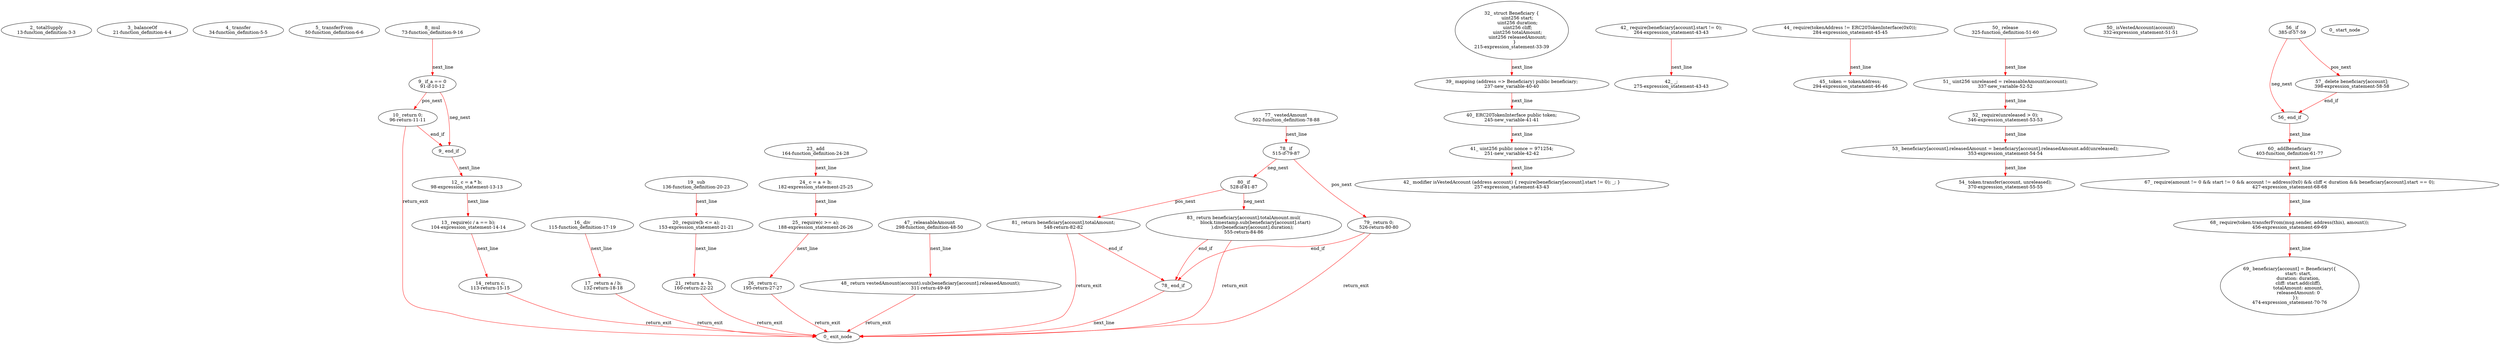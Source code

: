 digraph  {
13 [label="2_ totalSupply\n13-function_definition-3-3", type_label=function_definition];
21 [label="3_ balanceOf\n21-function_definition-4-4", type_label=function_definition];
34 [label="4_ transfer\n34-function_definition-5-5", type_label=function_definition];
50 [label="5_ transferFrom\n50-function_definition-6-6", type_label=function_definition];
73 [label="8_ mul\n73-function_definition-9-16", type_label=function_definition];
91 [label="9_ if_a == 0\n91-if-10-12", type_label=if];
672 [label="9_ end_if", type_label=end_if];
96 [label="10_ return 0;\n96-return-11-11", type_label=return];
98 [label="12_ c = a * b;\n98-expression_statement-13-13", type_label=expression_statement];
104 [label="13_ require(c / a == b);\n104-expression_statement-14-14", type_label=expression_statement];
113 [label="14_ return c;\n113-return-15-15", type_label=return];
115 [label="16_ div\n115-function_definition-17-19", type_label=function_definition];
132 [label="17_ return a / b;\n132-return-18-18", type_label=return];
136 [label="19_ sub\n136-function_definition-20-23", type_label=function_definition];
153 [label="20_ require(b <= a);\n153-expression_statement-21-21", type_label=expression_statement];
160 [label="21_ return a - b;\n160-return-22-22", type_label=return];
164 [label="23_ add\n164-function_definition-24-28", type_label=function_definition];
182 [label="24_ c = a + b;\n182-expression_statement-25-25", type_label=expression_statement];
188 [label="25_ require(c >= a);\n188-expression_statement-26-26", type_label=expression_statement];
195 [label="26_ return c;\n195-return-27-27", type_label=return];
215 [label="32_ struct Beneficiary {\n        uint256 start;\n        uint256 duration;\n        uint256 cliff;\n        uint256 totalAmount;\n        uint256 releasedAmount;\n    }\n215-expression_statement-33-39", type_label=expression_statement];
237 [label="39_ mapping (address => Beneficiary) public beneficiary;\n237-new_variable-40-40", type_label=new_variable];
245 [label="40_ ERC20TokenInterface public token;\n245-new_variable-41-41", type_label=new_variable];
251 [label="41_ uint256 public nonce = 971254;\n251-new_variable-42-42", type_label=new_variable];
257 [label="42_ modifier isVestedAccount (address account) { require(beneficiary[account].start != 0); _; }\n257-expression_statement-43-43", type_label=expression_statement];
264 [label="42_ require(beneficiary[account].start != 0);\n264-expression_statement-43-43", type_label=expression_statement];
275 [label="42_ _;\n275-expression_statement-43-43", type_label=expression_statement];
284 [label="44_ require(tokenAddress != ERC20TokenInterface(0x0));\n284-expression_statement-45-45", type_label=expression_statement];
294 [label="45_ token = tokenAddress;\n294-expression_statement-46-46", type_label=expression_statement];
298 [label="47_ releasableAmount\n298-function_definition-48-50", type_label=function_definition];
311 [label="48_ return vestedAmount(account).sub(beneficiary[account].releasedAmount);\n311-return-49-49", type_label=return];
325 [label="50_ release\n325-function_definition-51-60", type_label=function_definition];
332 [label="50_ isVestedAccount(account)\n332-expression_statement-51-51", type_label=expression_statement];
337 [label="51_ uint256 unreleased = releasableAmount(account);\n337-new_variable-52-52", type_label=new_variable];
346 [label="52_ require(unreleased > 0);\n346-expression_statement-53-53", type_label=expression_statement];
353 [label="53_ beneficiary[account].releasedAmount = beneficiary[account].releasedAmount.add(unreleased);\n353-expression_statement-54-54", type_label=expression_statement];
370 [label="54_ token.transfer(account, unreleased);\n370-expression_statement-55-55", type_label=expression_statement];
385 [label="56_ if\n385-if-57-59", type_label=if];
966 [label="56_ end_if", type_label=end_if];
398 [label="57_ delete beneficiary[account];\n398-expression_statement-58-58", type_label=expression_statement];
403 [label="60_ addBeneficiary\n403-function_definition-61-77", type_label=function_definition];
427 [label="67_ require(amount != 0 && start != 0 && account != address(0x0) && cliff < duration && beneficiary[account].start == 0);\n427-expression_statement-68-68", type_label=expression_statement];
456 [label="68_ require(token.transferFrom(msg.sender, address(this), amount));\n456-expression_statement-69-69", type_label=expression_statement];
474 [label="69_ beneficiary[account] = Beneficiary({\n            start: start,\n            duration: duration,\n            cliff: start.add(cliff),\n            totalAmount: amount,\n            releasedAmount: 0\n        });\n474-expression_statement-70-76", type_label=expression_statement];
502 [label="77_ vestedAmount\n502-function_definition-78-88", type_label=function_definition];
515 [label="78_ if\n515-if-79-87", type_label=if];
1096 [label="78_ end_if", type_label=end_if];
526 [label="79_ return 0;\n526-return-80-80", type_label=return];
528 [label="80_ if\n528-if-81-87", type_label=if];
548 [label="81_ return beneficiary[account].totalAmount;\n548-return-82-82", type_label=return];
555 [label="83_ return beneficiary[account].totalAmount.mul(\n                block.timestamp.sub(beneficiary[account].start)\n            ).div(beneficiary[account].duration);\n555-return-84-86", type_label=return];
1 [label="0_ start_node", type_label=start];
2 [label="0_ exit_node", type_label=exit];
73 -> 91  [color=red, controlflow_type=next_line, edge_type=CFG_edge, key=0, label=next_line];
91 -> 96  [color=red, controlflow_type=pos_next, edge_type=CFG_edge, key=0, label=pos_next];
91 -> 672  [color=red, controlflow_type=neg_next, edge_type=CFG_edge, key=0, label=neg_next];
672 -> 98  [color=red, controlflow_type=next_line, edge_type=CFG_edge, key=0, label=next_line];
96 -> 672  [color=red, controlflow_type=end_if, edge_type=CFG_edge, key=0, label=end_if];
96 -> 2  [color=red, controlflow_type=return_exit, edge_type=CFG_edge, key=0, label=return_exit];
98 -> 104  [color=red, controlflow_type=next_line, edge_type=CFG_edge, key=0, label=next_line];
104 -> 113  [color=red, controlflow_type=next_line, edge_type=CFG_edge, key=0, label=next_line];
113 -> 2  [color=red, controlflow_type=return_exit, edge_type=CFG_edge, key=0, label=return_exit];
115 -> 132  [color=red, controlflow_type=next_line, edge_type=CFG_edge, key=0, label=next_line];
132 -> 2  [color=red, controlflow_type=return_exit, edge_type=CFG_edge, key=0, label=return_exit];
136 -> 153  [color=red, controlflow_type=next_line, edge_type=CFG_edge, key=0, label=next_line];
153 -> 160  [color=red, controlflow_type=next_line, edge_type=CFG_edge, key=0, label=next_line];
160 -> 2  [color=red, controlflow_type=return_exit, edge_type=CFG_edge, key=0, label=return_exit];
164 -> 182  [color=red, controlflow_type=next_line, edge_type=CFG_edge, key=0, label=next_line];
182 -> 188  [color=red, controlflow_type=next_line, edge_type=CFG_edge, key=0, label=next_line];
188 -> 195  [color=red, controlflow_type=next_line, edge_type=CFG_edge, key=0, label=next_line];
195 -> 2  [color=red, controlflow_type=return_exit, edge_type=CFG_edge, key=0, label=return_exit];
215 -> 237  [color=red, controlflow_type=next_line, edge_type=CFG_edge, key=0, label=next_line];
237 -> 245  [color=red, controlflow_type=next_line, edge_type=CFG_edge, key=0, label=next_line];
245 -> 251  [color=red, controlflow_type=next_line, edge_type=CFG_edge, key=0, label=next_line];
251 -> 257  [color=red, controlflow_type=next_line, edge_type=CFG_edge, key=0, label=next_line];
264 -> 275  [color=red, controlflow_type=next_line, edge_type=CFG_edge, key=0, label=next_line];
284 -> 294  [color=red, controlflow_type=next_line, edge_type=CFG_edge, key=0, label=next_line];
298 -> 311  [color=red, controlflow_type=next_line, edge_type=CFG_edge, key=0, label=next_line];
311 -> 2  [color=red, controlflow_type=return_exit, edge_type=CFG_edge, key=0, label=return_exit];
325 -> 337  [color=red, controlflow_type=next_line, edge_type=CFG_edge, key=0, label=next_line];
337 -> 346  [color=red, controlflow_type=next_line, edge_type=CFG_edge, key=0, label=next_line];
346 -> 353  [color=red, controlflow_type=next_line, edge_type=CFG_edge, key=0, label=next_line];
353 -> 370  [color=red, controlflow_type=next_line, edge_type=CFG_edge, key=0, label=next_line];
385 -> 398  [color=red, controlflow_type=pos_next, edge_type=CFG_edge, key=0, label=pos_next];
385 -> 966  [color=red, controlflow_type=neg_next, edge_type=CFG_edge, key=0, label=neg_next];
966 -> 403  [color=red, controlflow_type=next_line, edge_type=CFG_edge, key=0, label=next_line];
398 -> 966  [color=red, controlflow_type=end_if, edge_type=CFG_edge, key=0, label=end_if];
403 -> 427  [color=red, controlflow_type=next_line, edge_type=CFG_edge, key=0, label=next_line];
427 -> 456  [color=red, controlflow_type=next_line, edge_type=CFG_edge, key=0, label=next_line];
456 -> 474  [color=red, controlflow_type=next_line, edge_type=CFG_edge, key=0, label=next_line];
502 -> 515  [color=red, controlflow_type=next_line, edge_type=CFG_edge, key=0, label=next_line];
515 -> 526  [color=red, controlflow_type=pos_next, edge_type=CFG_edge, key=0, label=pos_next];
515 -> 528  [color=red, controlflow_type=neg_next, edge_type=CFG_edge, key=0, label=neg_next];
1096 -> 2  [color=red, controlflow_type=next_line, edge_type=CFG_edge, key=0, label=next_line];
526 -> 1096  [color=red, controlflow_type=end_if, edge_type=CFG_edge, key=0, label=end_if];
526 -> 2  [color=red, controlflow_type=return_exit, edge_type=CFG_edge, key=0, label=return_exit];
528 -> 548  [color=red, controlflow_type=pos_next, edge_type=CFG_edge, key=0, label=pos_next];
528 -> 555  [color=red, controlflow_type=neg_next, edge_type=CFG_edge, key=0, label=neg_next];
548 -> 1096  [color=red, controlflow_type=end_if, edge_type=CFG_edge, key=0, label=end_if];
548 -> 2  [color=red, controlflow_type=return_exit, edge_type=CFG_edge, key=0, label=return_exit];
555 -> 1096  [color=red, controlflow_type=end_if, edge_type=CFG_edge, key=0, label=end_if];
555 -> 2  [color=red, controlflow_type=return_exit, edge_type=CFG_edge, key=0, label=return_exit];
}
